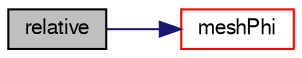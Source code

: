 digraph "relative"
{
  bgcolor="transparent";
  edge [fontname="FreeSans",fontsize="10",labelfontname="FreeSans",labelfontsize="10"];
  node [fontname="FreeSans",fontsize="10",shape=record];
  rankdir="LR";
  Node17540 [label="relative",height=0.2,width=0.4,color="black", fillcolor="grey75", style="filled", fontcolor="black"];
  Node17540 -> Node17541 [color="midnightblue",fontsize="10",style="solid",fontname="FreeSans"];
  Node17541 [label="meshPhi",height=0.2,width=0.4,color="red",URL="$a21134.html#a4de91c07f95262e698d486b45f6c2fe6"];
}
